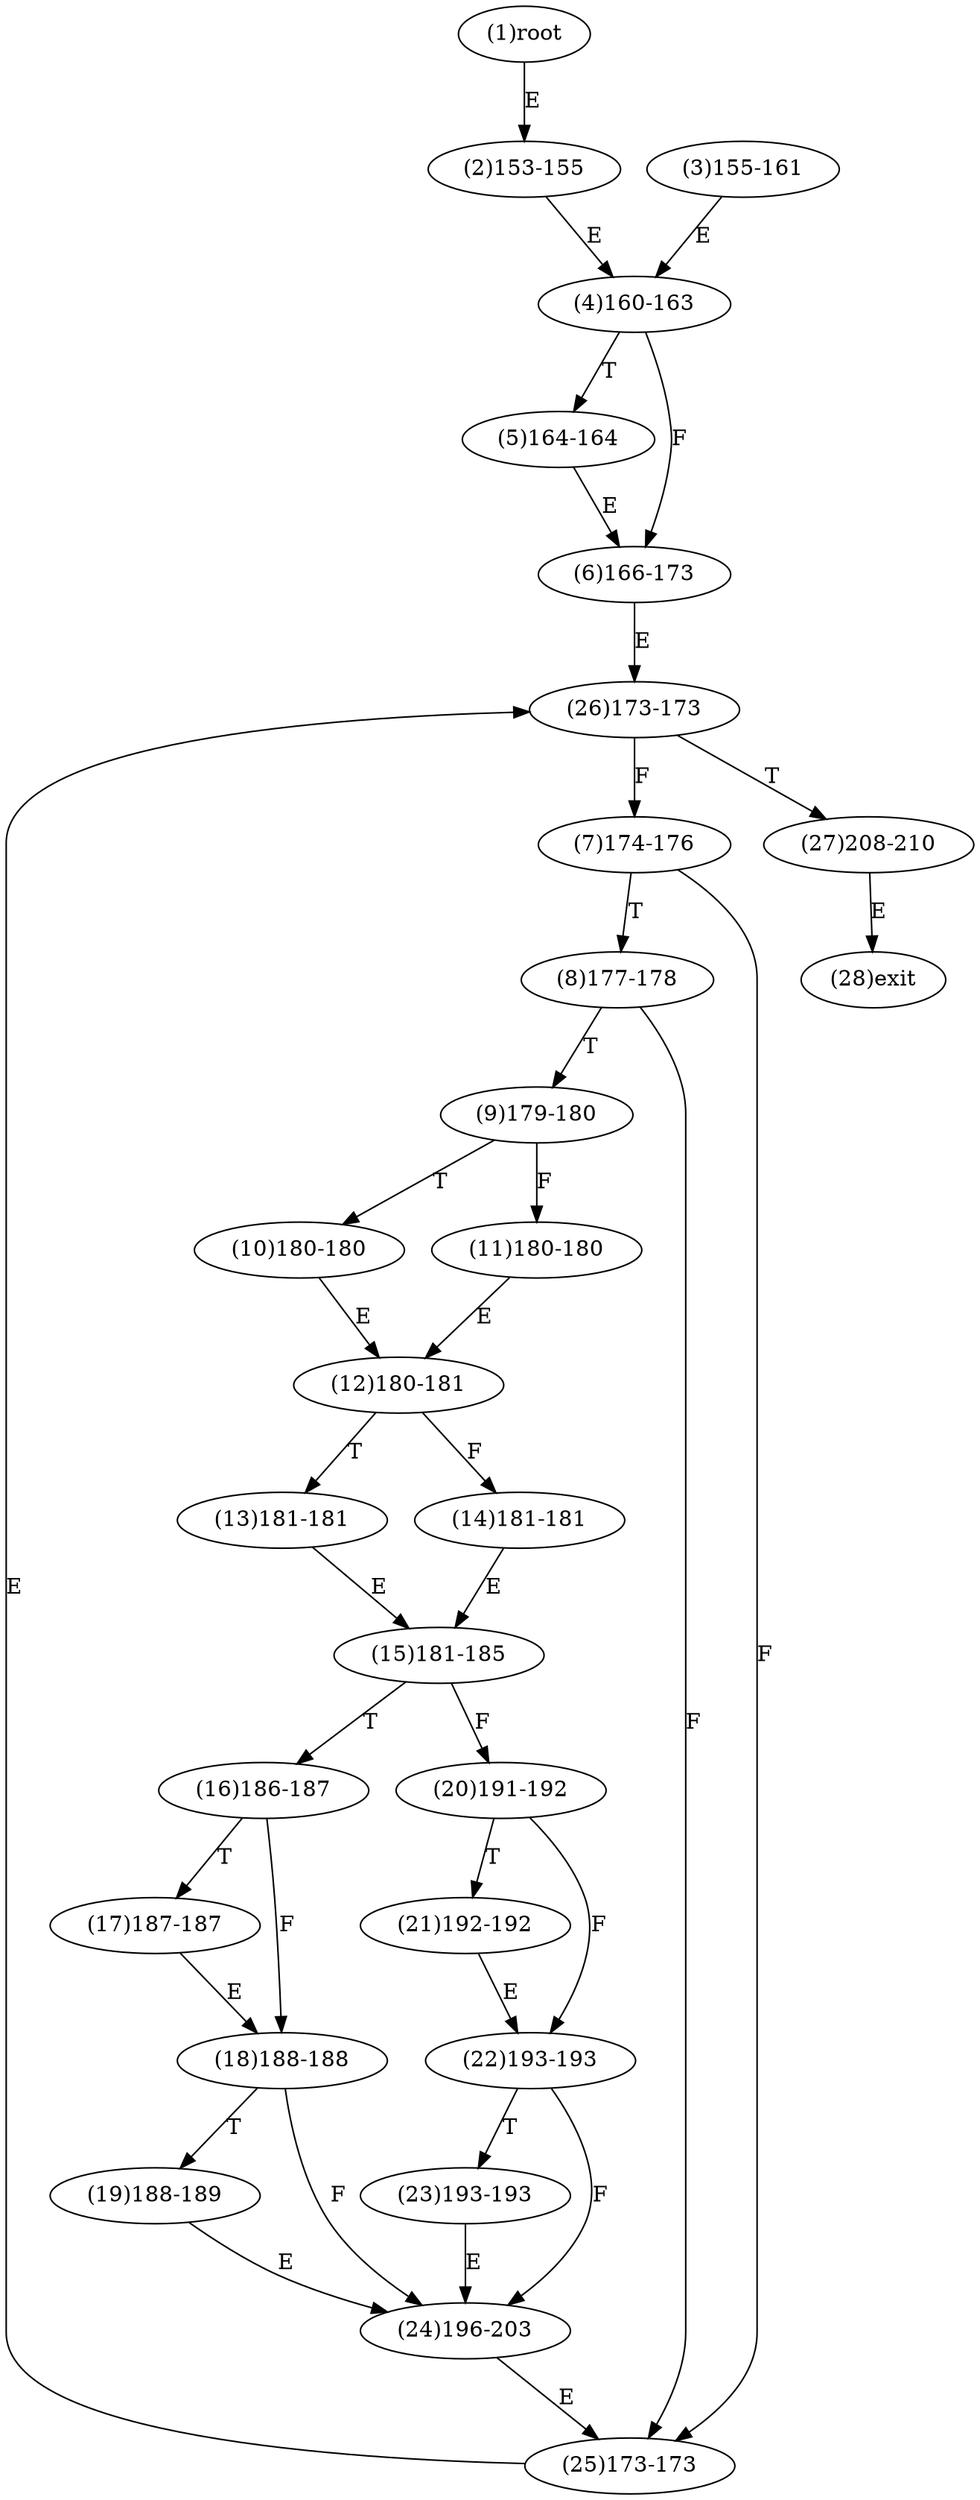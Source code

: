 digraph "" { 
1[ label="(1)root"];
2[ label="(2)153-155"];
3[ label="(3)155-161"];
4[ label="(4)160-163"];
5[ label="(5)164-164"];
6[ label="(6)166-173"];
7[ label="(7)174-176"];
8[ label="(8)177-178"];
9[ label="(9)179-180"];
10[ label="(10)180-180"];
11[ label="(11)180-180"];
12[ label="(12)180-181"];
13[ label="(13)181-181"];
14[ label="(14)181-181"];
15[ label="(15)181-185"];
17[ label="(17)187-187"];
16[ label="(16)186-187"];
19[ label="(19)188-189"];
18[ label="(18)188-188"];
21[ label="(21)192-192"];
20[ label="(20)191-192"];
23[ label="(23)193-193"];
22[ label="(22)193-193"];
25[ label="(25)173-173"];
24[ label="(24)196-203"];
27[ label="(27)208-210"];
26[ label="(26)173-173"];
28[ label="(28)exit"];
1->2[ label="E"];
2->4[ label="E"];
3->4[ label="E"];
4->6[ label="F"];
4->5[ label="T"];
5->6[ label="E"];
6->26[ label="E"];
7->25[ label="F"];
7->8[ label="T"];
8->25[ label="F"];
8->9[ label="T"];
9->11[ label="F"];
9->10[ label="T"];
10->12[ label="E"];
11->12[ label="E"];
12->14[ label="F"];
12->13[ label="T"];
13->15[ label="E"];
14->15[ label="E"];
15->20[ label="F"];
15->16[ label="T"];
16->18[ label="F"];
16->17[ label="T"];
17->18[ label="E"];
18->24[ label="F"];
18->19[ label="T"];
19->24[ label="E"];
20->22[ label="F"];
20->21[ label="T"];
21->22[ label="E"];
22->24[ label="F"];
22->23[ label="T"];
23->24[ label="E"];
24->25[ label="E"];
25->26[ label="E"];
26->7[ label="F"];
26->27[ label="T"];
27->28[ label="E"];
}